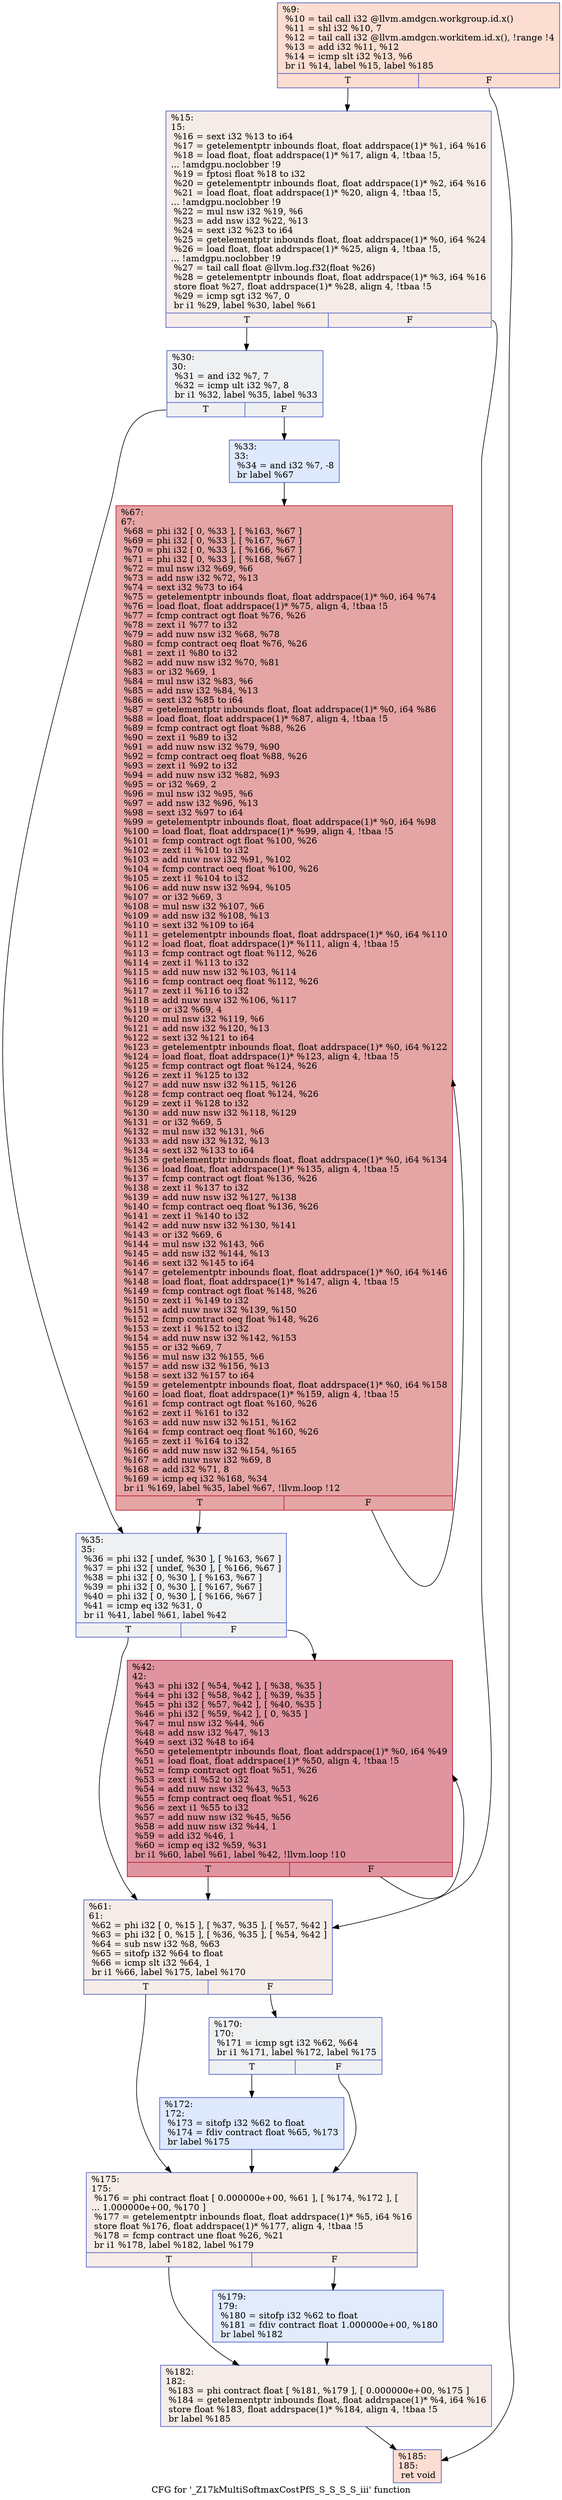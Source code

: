 digraph "CFG for '_Z17kMultiSoftmaxCostPfS_S_S_S_S_iii' function" {
	label="CFG for '_Z17kMultiSoftmaxCostPfS_S_S_S_S_iii' function";

	Node0x44f92e0 [shape=record,color="#3d50c3ff", style=filled, fillcolor="#f7b39670",label="{%9:\l  %10 = tail call i32 @llvm.amdgcn.workgroup.id.x()\l  %11 = shl i32 %10, 7\l  %12 = tail call i32 @llvm.amdgcn.workitem.id.x(), !range !4\l  %13 = add i32 %11, %12\l  %14 = icmp slt i32 %13, %6\l  br i1 %14, label %15, label %185\l|{<s0>T|<s1>F}}"];
	Node0x44f92e0:s0 -> Node0x44fb5d0;
	Node0x44f92e0:s1 -> Node0x44fb660;
	Node0x44fb5d0 [shape=record,color="#3d50c3ff", style=filled, fillcolor="#ead5c970",label="{%15:\l15:                                               \l  %16 = sext i32 %13 to i64\l  %17 = getelementptr inbounds float, float addrspace(1)* %1, i64 %16\l  %18 = load float, float addrspace(1)* %17, align 4, !tbaa !5,\l... !amdgpu.noclobber !9\l  %19 = fptosi float %18 to i32\l  %20 = getelementptr inbounds float, float addrspace(1)* %2, i64 %16\l  %21 = load float, float addrspace(1)* %20, align 4, !tbaa !5,\l... !amdgpu.noclobber !9\l  %22 = mul nsw i32 %19, %6\l  %23 = add nsw i32 %22, %13\l  %24 = sext i32 %23 to i64\l  %25 = getelementptr inbounds float, float addrspace(1)* %0, i64 %24\l  %26 = load float, float addrspace(1)* %25, align 4, !tbaa !5,\l... !amdgpu.noclobber !9\l  %27 = tail call float @llvm.log.f32(float %26)\l  %28 = getelementptr inbounds float, float addrspace(1)* %3, i64 %16\l  store float %27, float addrspace(1)* %28, align 4, !tbaa !5\l  %29 = icmp sgt i32 %7, 0\l  br i1 %29, label %30, label %61\l|{<s0>T|<s1>F}}"];
	Node0x44fb5d0:s0 -> Node0x44fd120;
	Node0x44fb5d0:s1 -> Node0x44fd1b0;
	Node0x44fd120 [shape=record,color="#3d50c3ff", style=filled, fillcolor="#d9dce170",label="{%30:\l30:                                               \l  %31 = and i32 %7, 7\l  %32 = icmp ult i32 %7, 8\l  br i1 %32, label %35, label %33\l|{<s0>T|<s1>F}}"];
	Node0x44fd120:s0 -> Node0x44fb810;
	Node0x44fd120:s1 -> Node0x44fb860;
	Node0x44fb860 [shape=record,color="#3d50c3ff", style=filled, fillcolor="#b5cdfa70",label="{%33:\l33:                                               \l  %34 = and i32 %7, -8\l  br label %67\l}"];
	Node0x44fb860 -> Node0x44fd790;
	Node0x44fb810 [shape=record,color="#3d50c3ff", style=filled, fillcolor="#d9dce170",label="{%35:\l35:                                               \l  %36 = phi i32 [ undef, %30 ], [ %163, %67 ]\l  %37 = phi i32 [ undef, %30 ], [ %166, %67 ]\l  %38 = phi i32 [ 0, %30 ], [ %163, %67 ]\l  %39 = phi i32 [ 0, %30 ], [ %167, %67 ]\l  %40 = phi i32 [ 0, %30 ], [ %166, %67 ]\l  %41 = icmp eq i32 %31, 0\l  br i1 %41, label %61, label %42\l|{<s0>T|<s1>F}}"];
	Node0x44fb810:s0 -> Node0x44fd1b0;
	Node0x44fb810:s1 -> Node0x44fe180;
	Node0x44fe180 [shape=record,color="#b70d28ff", style=filled, fillcolor="#b70d2870",label="{%42:\l42:                                               \l  %43 = phi i32 [ %54, %42 ], [ %38, %35 ]\l  %44 = phi i32 [ %58, %42 ], [ %39, %35 ]\l  %45 = phi i32 [ %57, %42 ], [ %40, %35 ]\l  %46 = phi i32 [ %59, %42 ], [ 0, %35 ]\l  %47 = mul nsw i32 %44, %6\l  %48 = add nsw i32 %47, %13\l  %49 = sext i32 %48 to i64\l  %50 = getelementptr inbounds float, float addrspace(1)* %0, i64 %49\l  %51 = load float, float addrspace(1)* %50, align 4, !tbaa !5\l  %52 = fcmp contract ogt float %51, %26\l  %53 = zext i1 %52 to i32\l  %54 = add nuw nsw i32 %43, %53\l  %55 = fcmp contract oeq float %51, %26\l  %56 = zext i1 %55 to i32\l  %57 = add nuw nsw i32 %45, %56\l  %58 = add nuw nsw i32 %44, 1\l  %59 = add i32 %46, 1\l  %60 = icmp eq i32 %59, %31\l  br i1 %60, label %61, label %42, !llvm.loop !10\l|{<s0>T|<s1>F}}"];
	Node0x44fe180:s0 -> Node0x44fd1b0;
	Node0x44fe180:s1 -> Node0x44fe180;
	Node0x44fd1b0 [shape=record,color="#3d50c3ff", style=filled, fillcolor="#ead5c970",label="{%61:\l61:                                               \l  %62 = phi i32 [ 0, %15 ], [ %37, %35 ], [ %57, %42 ]\l  %63 = phi i32 [ 0, %15 ], [ %36, %35 ], [ %54, %42 ]\l  %64 = sub nsw i32 %8, %63\l  %65 = sitofp i32 %64 to float\l  %66 = icmp slt i32 %64, 1\l  br i1 %66, label %175, label %170\l|{<s0>T|<s1>F}}"];
	Node0x44fd1b0:s0 -> Node0x44fd540;
	Node0x44fd1b0:s1 -> Node0x44fd590;
	Node0x44fd790 [shape=record,color="#b70d28ff", style=filled, fillcolor="#c5333470",label="{%67:\l67:                                               \l  %68 = phi i32 [ 0, %33 ], [ %163, %67 ]\l  %69 = phi i32 [ 0, %33 ], [ %167, %67 ]\l  %70 = phi i32 [ 0, %33 ], [ %166, %67 ]\l  %71 = phi i32 [ 0, %33 ], [ %168, %67 ]\l  %72 = mul nsw i32 %69, %6\l  %73 = add nsw i32 %72, %13\l  %74 = sext i32 %73 to i64\l  %75 = getelementptr inbounds float, float addrspace(1)* %0, i64 %74\l  %76 = load float, float addrspace(1)* %75, align 4, !tbaa !5\l  %77 = fcmp contract ogt float %76, %26\l  %78 = zext i1 %77 to i32\l  %79 = add nuw nsw i32 %68, %78\l  %80 = fcmp contract oeq float %76, %26\l  %81 = zext i1 %80 to i32\l  %82 = add nuw nsw i32 %70, %81\l  %83 = or i32 %69, 1\l  %84 = mul nsw i32 %83, %6\l  %85 = add nsw i32 %84, %13\l  %86 = sext i32 %85 to i64\l  %87 = getelementptr inbounds float, float addrspace(1)* %0, i64 %86\l  %88 = load float, float addrspace(1)* %87, align 4, !tbaa !5\l  %89 = fcmp contract ogt float %88, %26\l  %90 = zext i1 %89 to i32\l  %91 = add nuw nsw i32 %79, %90\l  %92 = fcmp contract oeq float %88, %26\l  %93 = zext i1 %92 to i32\l  %94 = add nuw nsw i32 %82, %93\l  %95 = or i32 %69, 2\l  %96 = mul nsw i32 %95, %6\l  %97 = add nsw i32 %96, %13\l  %98 = sext i32 %97 to i64\l  %99 = getelementptr inbounds float, float addrspace(1)* %0, i64 %98\l  %100 = load float, float addrspace(1)* %99, align 4, !tbaa !5\l  %101 = fcmp contract ogt float %100, %26\l  %102 = zext i1 %101 to i32\l  %103 = add nuw nsw i32 %91, %102\l  %104 = fcmp contract oeq float %100, %26\l  %105 = zext i1 %104 to i32\l  %106 = add nuw nsw i32 %94, %105\l  %107 = or i32 %69, 3\l  %108 = mul nsw i32 %107, %6\l  %109 = add nsw i32 %108, %13\l  %110 = sext i32 %109 to i64\l  %111 = getelementptr inbounds float, float addrspace(1)* %0, i64 %110\l  %112 = load float, float addrspace(1)* %111, align 4, !tbaa !5\l  %113 = fcmp contract ogt float %112, %26\l  %114 = zext i1 %113 to i32\l  %115 = add nuw nsw i32 %103, %114\l  %116 = fcmp contract oeq float %112, %26\l  %117 = zext i1 %116 to i32\l  %118 = add nuw nsw i32 %106, %117\l  %119 = or i32 %69, 4\l  %120 = mul nsw i32 %119, %6\l  %121 = add nsw i32 %120, %13\l  %122 = sext i32 %121 to i64\l  %123 = getelementptr inbounds float, float addrspace(1)* %0, i64 %122\l  %124 = load float, float addrspace(1)* %123, align 4, !tbaa !5\l  %125 = fcmp contract ogt float %124, %26\l  %126 = zext i1 %125 to i32\l  %127 = add nuw nsw i32 %115, %126\l  %128 = fcmp contract oeq float %124, %26\l  %129 = zext i1 %128 to i32\l  %130 = add nuw nsw i32 %118, %129\l  %131 = or i32 %69, 5\l  %132 = mul nsw i32 %131, %6\l  %133 = add nsw i32 %132, %13\l  %134 = sext i32 %133 to i64\l  %135 = getelementptr inbounds float, float addrspace(1)* %0, i64 %134\l  %136 = load float, float addrspace(1)* %135, align 4, !tbaa !5\l  %137 = fcmp contract ogt float %136, %26\l  %138 = zext i1 %137 to i32\l  %139 = add nuw nsw i32 %127, %138\l  %140 = fcmp contract oeq float %136, %26\l  %141 = zext i1 %140 to i32\l  %142 = add nuw nsw i32 %130, %141\l  %143 = or i32 %69, 6\l  %144 = mul nsw i32 %143, %6\l  %145 = add nsw i32 %144, %13\l  %146 = sext i32 %145 to i64\l  %147 = getelementptr inbounds float, float addrspace(1)* %0, i64 %146\l  %148 = load float, float addrspace(1)* %147, align 4, !tbaa !5\l  %149 = fcmp contract ogt float %148, %26\l  %150 = zext i1 %149 to i32\l  %151 = add nuw nsw i32 %139, %150\l  %152 = fcmp contract oeq float %148, %26\l  %153 = zext i1 %152 to i32\l  %154 = add nuw nsw i32 %142, %153\l  %155 = or i32 %69, 7\l  %156 = mul nsw i32 %155, %6\l  %157 = add nsw i32 %156, %13\l  %158 = sext i32 %157 to i64\l  %159 = getelementptr inbounds float, float addrspace(1)* %0, i64 %158\l  %160 = load float, float addrspace(1)* %159, align 4, !tbaa !5\l  %161 = fcmp contract ogt float %160, %26\l  %162 = zext i1 %161 to i32\l  %163 = add nuw nsw i32 %151, %162\l  %164 = fcmp contract oeq float %160, %26\l  %165 = zext i1 %164 to i32\l  %166 = add nuw nsw i32 %154, %165\l  %167 = add nuw nsw i32 %69, 8\l  %168 = add i32 %71, 8\l  %169 = icmp eq i32 %168, %34\l  br i1 %169, label %35, label %67, !llvm.loop !12\l|{<s0>T|<s1>F}}"];
	Node0x44fd790:s0 -> Node0x44fb810;
	Node0x44fd790:s1 -> Node0x44fd790;
	Node0x44fd590 [shape=record,color="#3d50c3ff", style=filled, fillcolor="#d9dce170",label="{%170:\l170:                                              \l  %171 = icmp sgt i32 %62, %64\l  br i1 %171, label %172, label %175\l|{<s0>T|<s1>F}}"];
	Node0x44fd590:s0 -> Node0x4503340;
	Node0x44fd590:s1 -> Node0x44fd540;
	Node0x4503340 [shape=record,color="#3d50c3ff", style=filled, fillcolor="#b5cdfa70",label="{%172:\l172:                                              \l  %173 = sitofp i32 %62 to float\l  %174 = fdiv contract float %65, %173\l  br label %175\l}"];
	Node0x4503340 -> Node0x44fd540;
	Node0x44fd540 [shape=record,color="#3d50c3ff", style=filled, fillcolor="#ead5c970",label="{%175:\l175:                                              \l  %176 = phi contract float [ 0.000000e+00, %61 ], [ %174, %172 ], [\l... 1.000000e+00, %170 ]\l  %177 = getelementptr inbounds float, float addrspace(1)* %5, i64 %16\l  store float %176, float addrspace(1)* %177, align 4, !tbaa !5\l  %178 = fcmp contract une float %26, %21\l  br i1 %178, label %182, label %179\l|{<s0>T|<s1>F}}"];
	Node0x44fd540:s0 -> Node0x4504250;
	Node0x44fd540:s1 -> Node0x45042a0;
	Node0x45042a0 [shape=record,color="#3d50c3ff", style=filled, fillcolor="#bbd1f870",label="{%179:\l179:                                              \l  %180 = sitofp i32 %62 to float\l  %181 = fdiv contract float 1.000000e+00, %180\l  br label %182\l}"];
	Node0x45042a0 -> Node0x4504250;
	Node0x4504250 [shape=record,color="#3d50c3ff", style=filled, fillcolor="#ead5c970",label="{%182:\l182:                                              \l  %183 = phi contract float [ %181, %179 ], [ 0.000000e+00, %175 ]\l  %184 = getelementptr inbounds float, float addrspace(1)* %4, i64 %16\l  store float %183, float addrspace(1)* %184, align 4, !tbaa !5\l  br label %185\l}"];
	Node0x4504250 -> Node0x44fb660;
	Node0x44fb660 [shape=record,color="#3d50c3ff", style=filled, fillcolor="#f7b39670",label="{%185:\l185:                                              \l  ret void\l}"];
}
